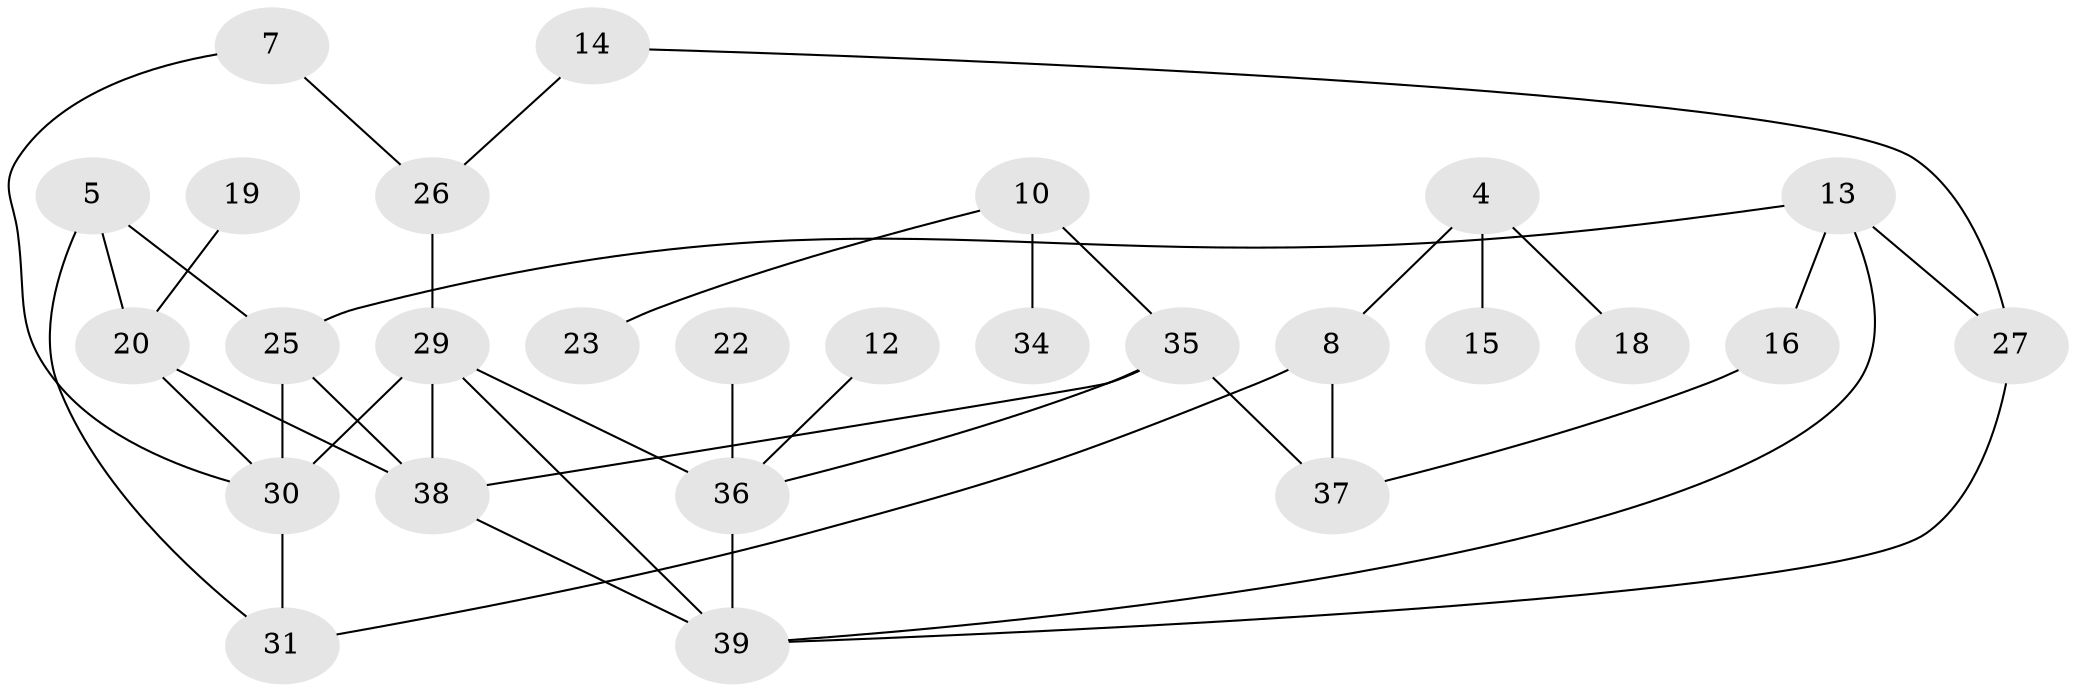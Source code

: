 // original degree distribution, {0: 0.11538461538461539, 3: 0.20512820512820512, 4: 0.10256410256410256, 5: 0.038461538461538464, 1: 0.28205128205128205, 2: 0.23076923076923078, 7: 0.01282051282051282, 6: 0.01282051282051282}
// Generated by graph-tools (version 1.1) at 2025/00/03/09/25 03:00:52]
// undirected, 27 vertices, 39 edges
graph export_dot {
graph [start="1"]
  node [color=gray90,style=filled];
  4;
  5;
  7;
  8;
  10;
  12;
  13;
  14;
  15;
  16;
  18;
  19;
  20;
  22;
  23;
  25;
  26;
  27;
  29;
  30;
  31;
  34;
  35;
  36;
  37;
  38;
  39;
  4 -- 8 [weight=1.0];
  4 -- 15 [weight=1.0];
  4 -- 18 [weight=1.0];
  5 -- 20 [weight=1.0];
  5 -- 25 [weight=1.0];
  5 -- 31 [weight=1.0];
  7 -- 26 [weight=1.0];
  7 -- 30 [weight=1.0];
  8 -- 31 [weight=1.0];
  8 -- 37 [weight=1.0];
  10 -- 23 [weight=1.0];
  10 -- 34 [weight=1.0];
  10 -- 35 [weight=1.0];
  12 -- 36 [weight=1.0];
  13 -- 16 [weight=1.0];
  13 -- 25 [weight=1.0];
  13 -- 27 [weight=1.0];
  13 -- 39 [weight=1.0];
  14 -- 26 [weight=1.0];
  14 -- 27 [weight=1.0];
  16 -- 37 [weight=1.0];
  19 -- 20 [weight=1.0];
  20 -- 30 [weight=1.0];
  20 -- 38 [weight=2.0];
  22 -- 36 [weight=1.0];
  25 -- 30 [weight=2.0];
  25 -- 38 [weight=1.0];
  26 -- 29 [weight=1.0];
  27 -- 39 [weight=1.0];
  29 -- 30 [weight=2.0];
  29 -- 36 [weight=2.0];
  29 -- 38 [weight=1.0];
  29 -- 39 [weight=1.0];
  30 -- 31 [weight=2.0];
  35 -- 36 [weight=1.0];
  35 -- 37 [weight=1.0];
  35 -- 38 [weight=1.0];
  36 -- 39 [weight=1.0];
  38 -- 39 [weight=1.0];
}
